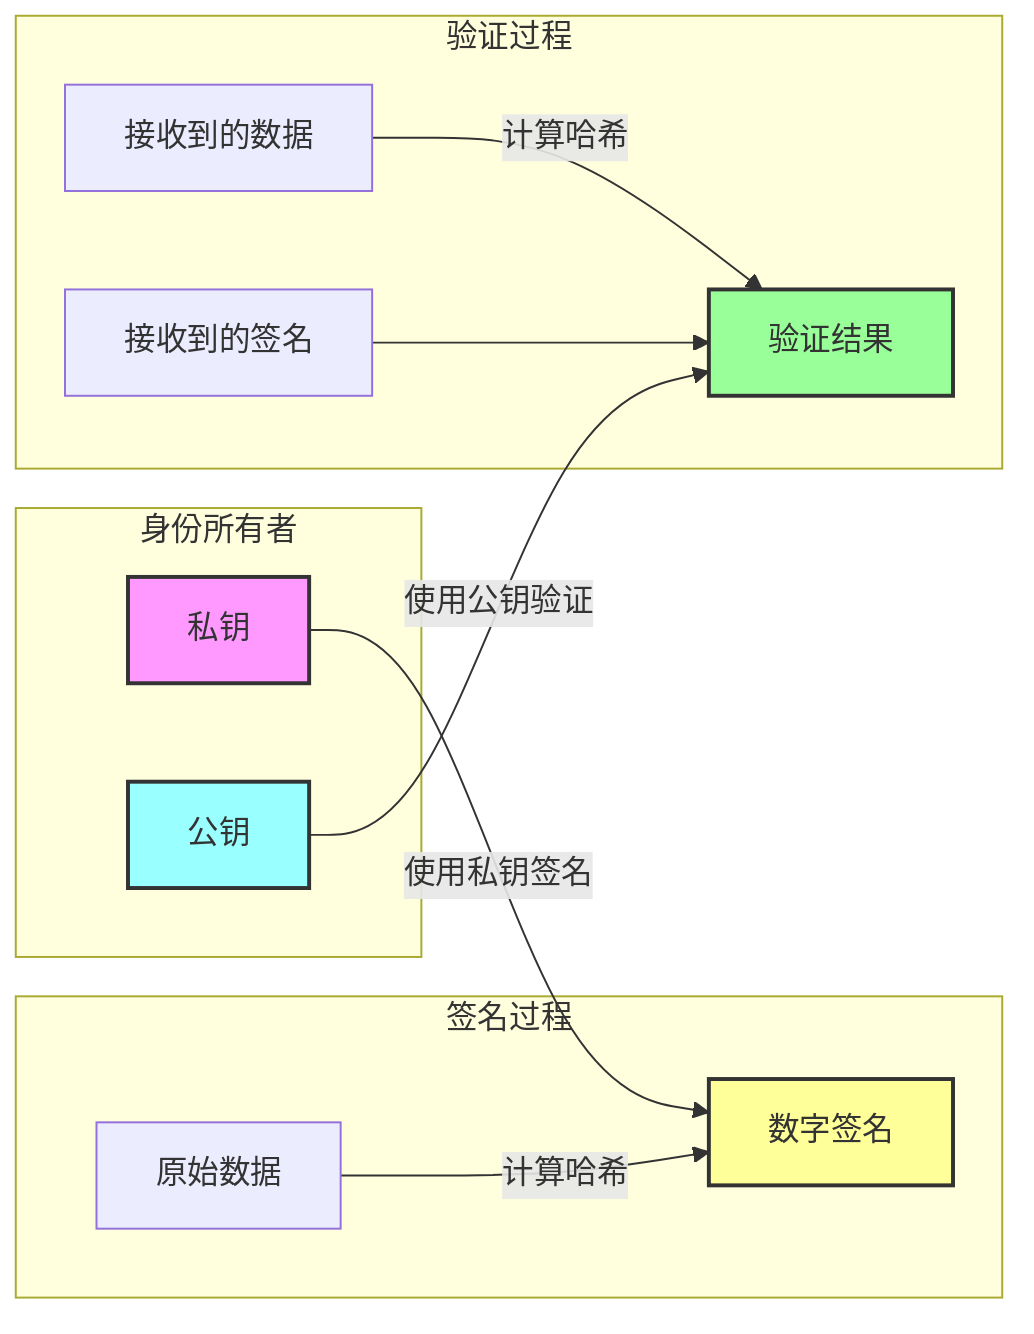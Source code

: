 graph LR
    subgraph "身份所有者"
        PrivateKey["私钥"]
        PublicKey["公钥"]
    end
    
    subgraph "签名过程"
        Data["原始数据"]
        Sign["数字签名"]
        PrivateKey -->|使用私钥签名| Sign
        Data -->|计算哈希| Sign
    end
    
    subgraph "验证过程"
        VerifyData["接收到的数据"]
        VerifySign["接收到的签名"]
        Result["验证结果"]
        PublicKey -->|使用公钥验证| Result
        VerifyData -->|计算哈希| Result
        VerifySign --> Result
    end

    style PrivateKey fill:#f9f,stroke:#333,stroke-width:2px
    style PublicKey fill:#9ff,stroke:#333,stroke-width:2px
    style Sign fill:#ff9,stroke:#333,stroke-width:2px
    style Result fill:#9f9,stroke:#333,stroke-width:2px